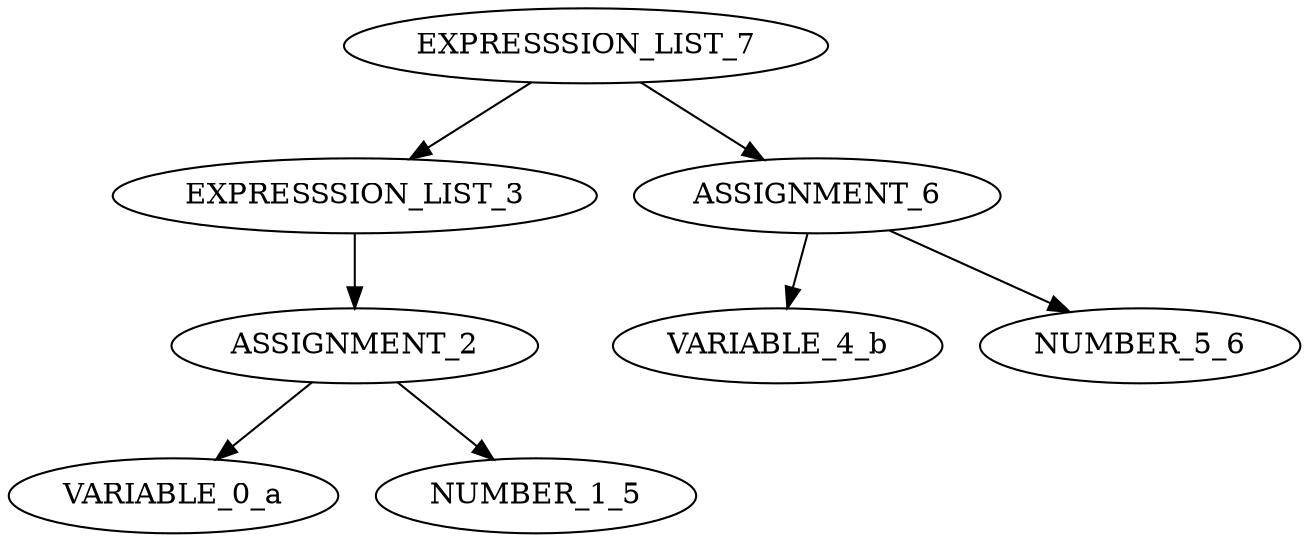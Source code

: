 digraph G{
"EXPRESSSION_LIST_7" -> "EXPRESSSION_LIST_3"
"EXPRESSSION_LIST_3" -> "ASSIGNMENT_2"
"ASSIGNMENT_2" -> "VARIABLE_0_a"
"ASSIGNMENT_2" -> "NUMBER_1_5"
"EXPRESSSION_LIST_7" -> "ASSIGNMENT_6"
"ASSIGNMENT_6" -> "VARIABLE_4_b"
"ASSIGNMENT_6" -> "NUMBER_5_6"
}
